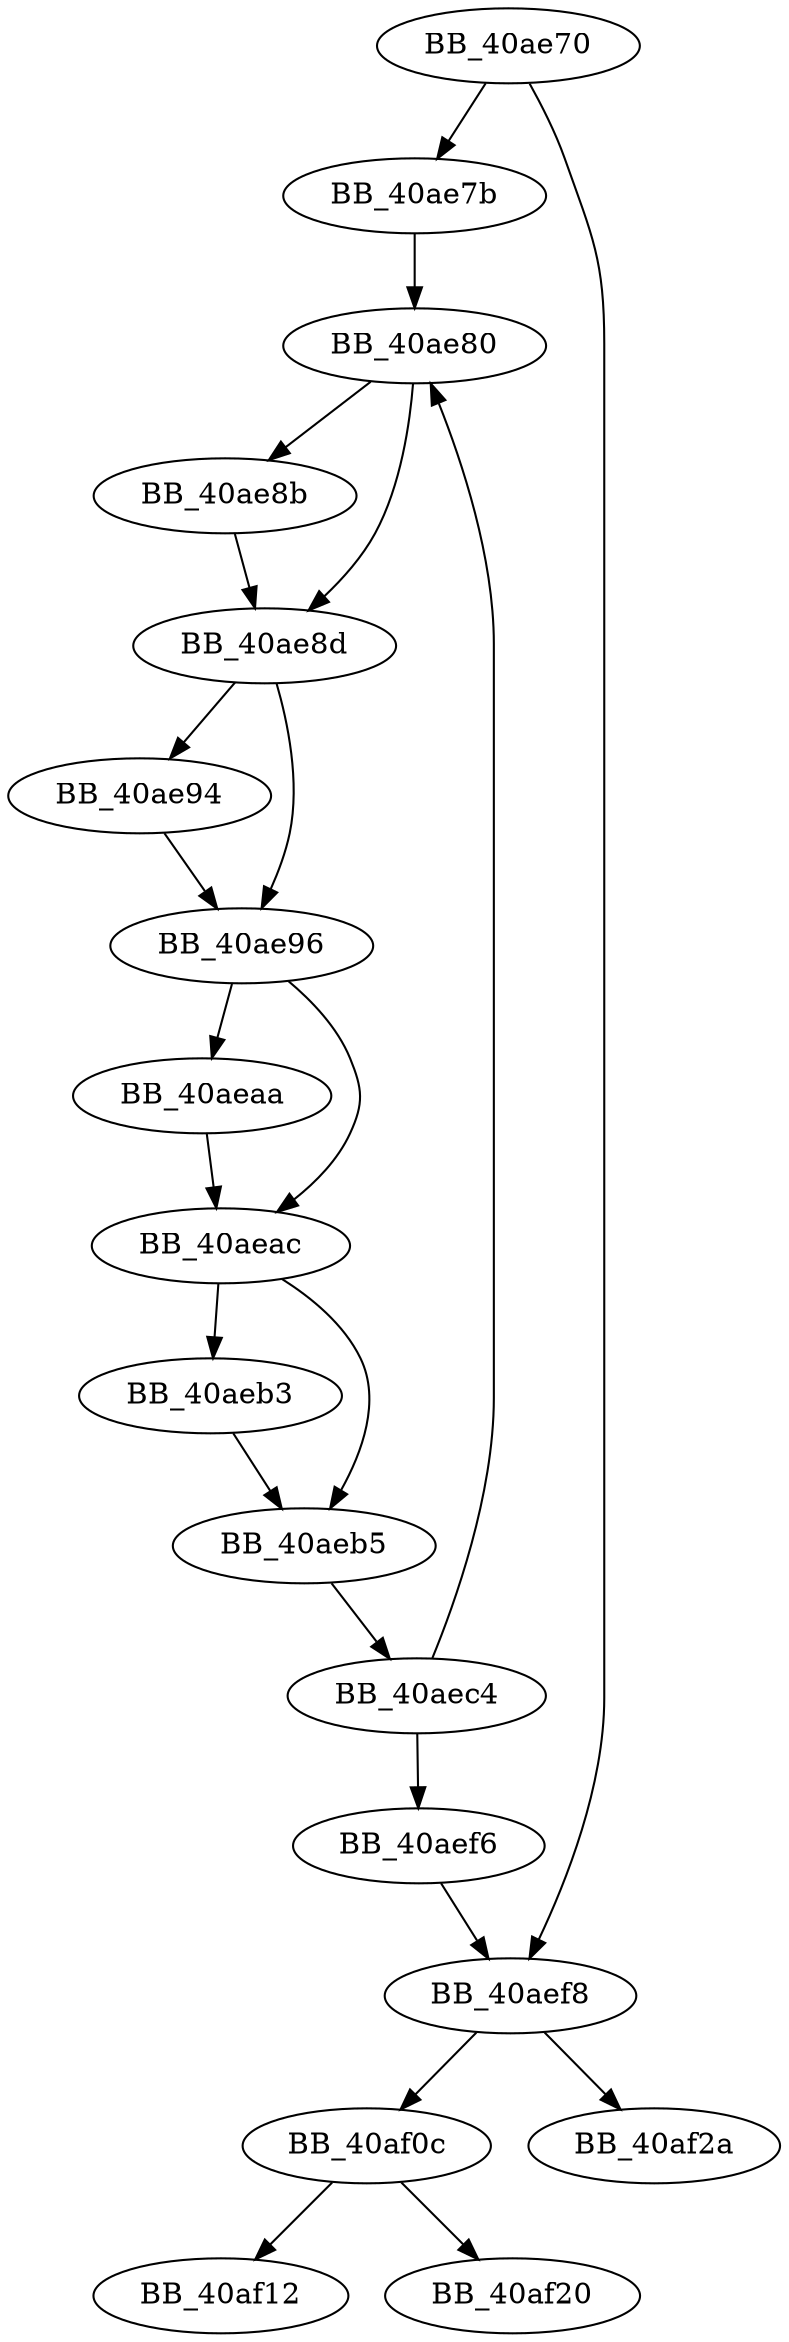 DiGraph sub_40AE70{
BB_40ae70->BB_40ae7b
BB_40ae70->BB_40aef8
BB_40ae7b->BB_40ae80
BB_40ae80->BB_40ae8b
BB_40ae80->BB_40ae8d
BB_40ae8b->BB_40ae8d
BB_40ae8d->BB_40ae94
BB_40ae8d->BB_40ae96
BB_40ae94->BB_40ae96
BB_40ae96->BB_40aeaa
BB_40ae96->BB_40aeac
BB_40aeaa->BB_40aeac
BB_40aeac->BB_40aeb3
BB_40aeac->BB_40aeb5
BB_40aeb3->BB_40aeb5
BB_40aeb5->BB_40aec4
BB_40aec4->BB_40ae80
BB_40aec4->BB_40aef6
BB_40aef6->BB_40aef8
BB_40aef8->BB_40af0c
BB_40aef8->BB_40af2a
BB_40af0c->BB_40af12
BB_40af0c->BB_40af20
}
